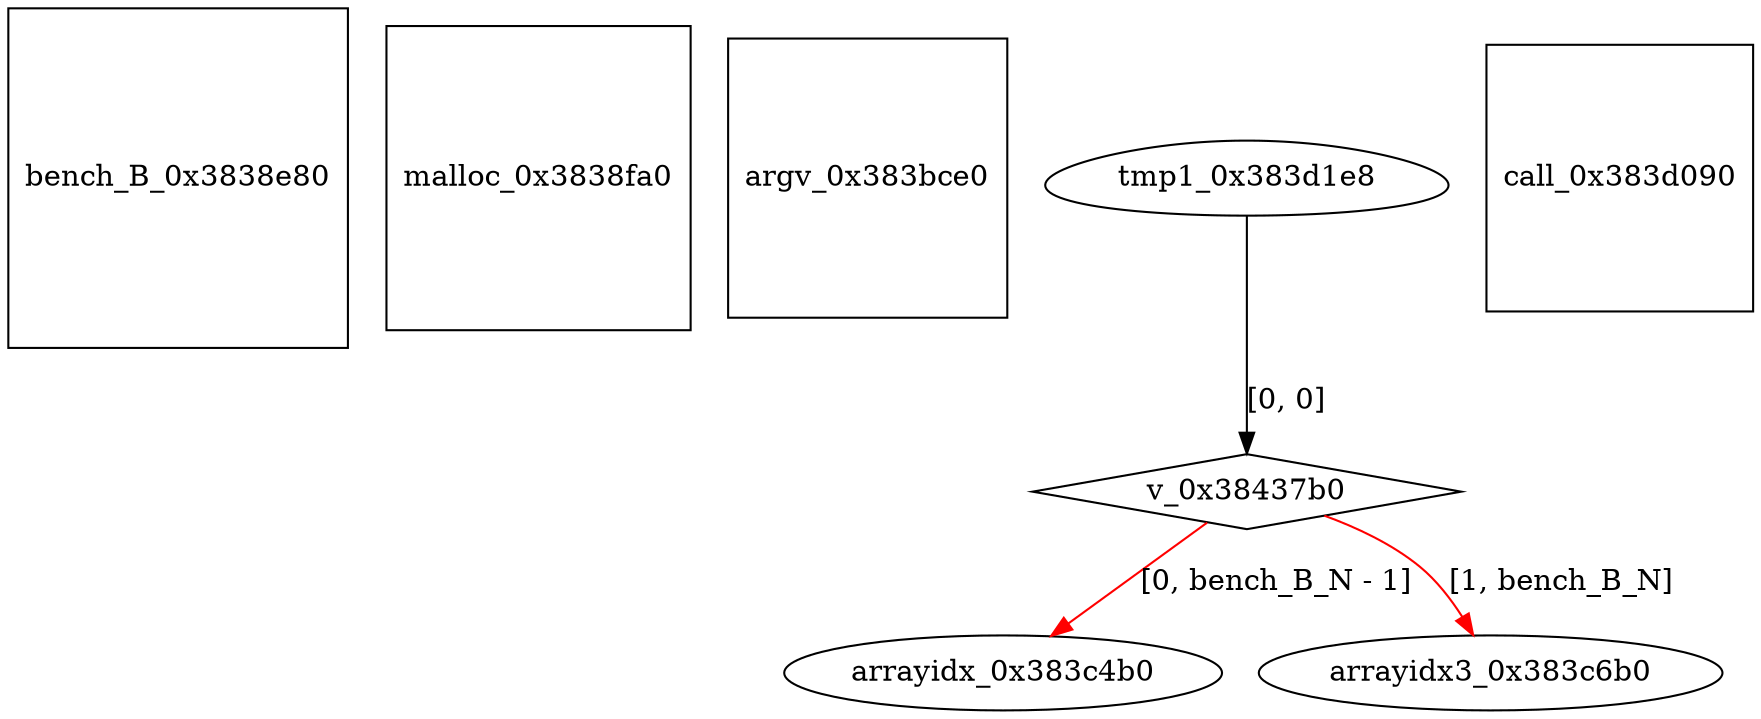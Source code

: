 digraph grafico {
"bench_B_0x3838e80" [shape=square];
"malloc_0x3838fa0" [shape=square];
"argv_0x383bce0" [shape=square];
"arrayidx_0x383c4b0" [shape=ellipse];
"v_0x38437b0" -> "arrayidx_0x383c4b0" [label="[0, bench_B_N - 1]",color=red];
"arrayidx3_0x383c6b0" [shape=ellipse];
"v_0x38437b0" -> "arrayidx3_0x383c6b0" [label="[1, bench_B_N]",color=red];
"call_0x383d090" [shape=square];
"tmp1_0x383d1e8" [shape=egg];
"v_0x38437b0" [shape=diamond];
"tmp1_0x383d1e8" -> "v_0x38437b0" [label="[0, 0]"];
}